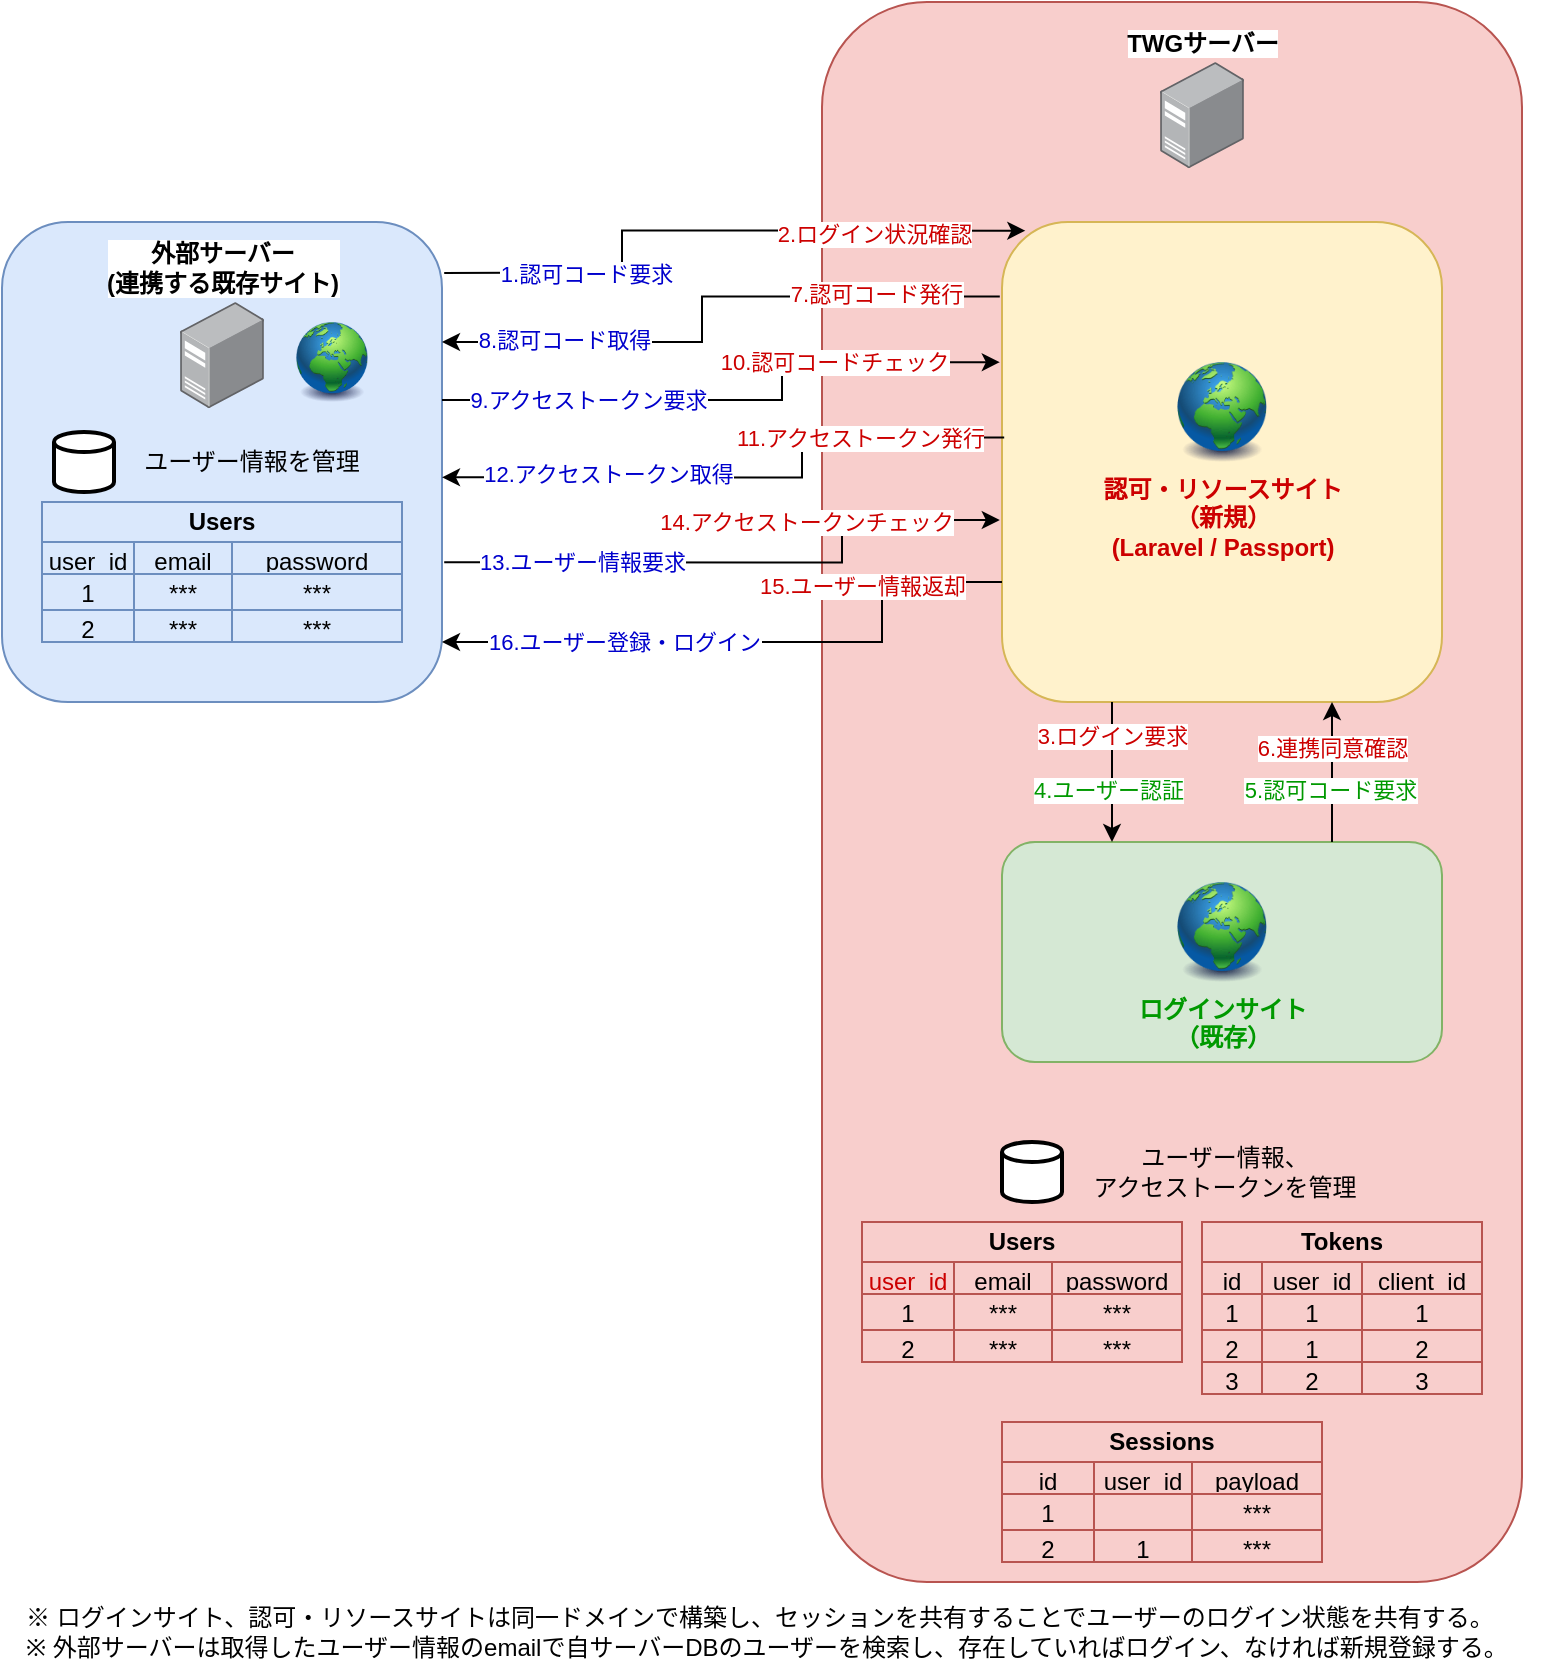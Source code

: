 <mxfile version="13.9.9" type="device"><diagram id="AtajZji_H-ze_EgIL12_" name="Page-1"><mxGraphModel dx="1673" dy="867" grid="1" gridSize="10" guides="1" tooltips="1" connect="1" arrows="1" fold="1" page="1" pageScale="1" pageWidth="827" pageHeight="1169" math="0" shadow="0"><root><mxCell id="0"/><mxCell id="1" parent="0"/><mxCell id="FHvl9XLUWSnK8Rh72yLa-183" value="" style="rounded=1;whiteSpace=wrap;html=1;labelBackgroundColor=none;fontSize=11;fillColor=#f8cecc;strokeColor=#b85450;" parent="1" vertex="1"><mxGeometry x="410" width="350" height="790" as="geometry"/></mxCell><mxCell id="fhlVzqpPCK5Ox--r4fCG-121" value="" style="group;perimeterSpacing=0;rounded=1;" parent="1" vertex="1" connectable="0"><mxGeometry x="20" y="130" width="200" height="250" as="geometry"/></mxCell><mxCell id="fhlVzqpPCK5Ox--r4fCG-122" value="" style="rounded=1;whiteSpace=wrap;html=1;fillColor=#dae8fc;strokeColor=#6c8ebf;" parent="fhlVzqpPCK5Ox--r4fCG-121" vertex="1"><mxGeometry x="-20" y="-20" width="220" height="240" as="geometry"/></mxCell><mxCell id="fhlVzqpPCK5Ox--r4fCG-123" value="外部サーバー&lt;br&gt;(連携する既存サイト)" style="points=[];aspect=fixed;html=1;align=center;shadow=0;dashed=0;image;image=img/lib/allied_telesis/computer_and_terminals/Server_Desktop.svg;labelPosition=center;verticalLabelPosition=top;verticalAlign=bottom;fontStyle=1" parent="fhlVzqpPCK5Ox--r4fCG-121" vertex="1"><mxGeometry x="69.05" y="20" width="41.902" height="53.115" as="geometry"/></mxCell><mxCell id="fhlVzqpPCK5Ox--r4fCG-124" value="" style="group" parent="fhlVzqpPCK5Ox--r4fCG-121" vertex="1" connectable="0"><mxGeometry y="80" width="180.0" height="126" as="geometry"/></mxCell><mxCell id="fhlVzqpPCK5Ox--r4fCG-125" value="Users" style="shape=table;html=1;whiteSpace=wrap;startSize=20;container=1;collapsible=0;childLayout=tableLayout;fontStyle=1;align=center;fillColor=#dae8fc;strokeColor=#6c8ebf;" parent="fhlVzqpPCK5Ox--r4fCG-124" vertex="1"><mxGeometry y="40" width="180.0" height="70" as="geometry"/></mxCell><mxCell id="fhlVzqpPCK5Ox--r4fCG-126" value="" style="shape=partialRectangle;html=1;whiteSpace=wrap;collapsible=0;dropTarget=0;pointerEvents=0;fillColor=none;top=0;left=0;bottom=0;right=0;points=[[0,0.5],[1,0.5]];portConstraint=eastwest;" parent="fhlVzqpPCK5Ox--r4fCG-125" vertex="1"><mxGeometry y="20" width="180.0" height="16" as="geometry"/></mxCell><mxCell id="fhlVzqpPCK5Ox--r4fCG-127" value="user_id" style="shape=partialRectangle;html=1;whiteSpace=wrap;connectable=0;fillColor=none;top=0;left=0;bottom=0;right=0;overflow=hidden;" parent="fhlVzqpPCK5Ox--r4fCG-126" vertex="1"><mxGeometry width="46" height="16" as="geometry"/></mxCell><mxCell id="fhlVzqpPCK5Ox--r4fCG-128" value="email" style="shape=partialRectangle;html=1;whiteSpace=wrap;connectable=0;fillColor=none;top=0;left=0;bottom=0;right=0;overflow=hidden;" parent="fhlVzqpPCK5Ox--r4fCG-126" vertex="1"><mxGeometry x="46" width="49" height="16" as="geometry"/></mxCell><mxCell id="fhlVzqpPCK5Ox--r4fCG-129" value="password" style="shape=partialRectangle;html=1;whiteSpace=wrap;connectable=0;fillColor=none;top=0;left=0;bottom=0;right=0;overflow=hidden;" parent="fhlVzqpPCK5Ox--r4fCG-126" vertex="1"><mxGeometry x="95" width="85" height="16" as="geometry"/></mxCell><mxCell id="fhlVzqpPCK5Ox--r4fCG-130" value="" style="shape=partialRectangle;html=1;whiteSpace=wrap;collapsible=0;dropTarget=0;pointerEvents=0;fillColor=none;top=0;left=0;bottom=0;right=0;points=[[0,0.5],[1,0.5]];portConstraint=eastwest;" parent="fhlVzqpPCK5Ox--r4fCG-125" vertex="1"><mxGeometry y="36" width="180.0" height="18" as="geometry"/></mxCell><mxCell id="fhlVzqpPCK5Ox--r4fCG-131" value="1" style="shape=partialRectangle;html=1;whiteSpace=wrap;connectable=0;fillColor=none;top=0;left=0;bottom=0;right=0;overflow=hidden;" parent="fhlVzqpPCK5Ox--r4fCG-130" vertex="1"><mxGeometry width="46" height="18" as="geometry"/></mxCell><mxCell id="fhlVzqpPCK5Ox--r4fCG-132" value="***" style="shape=partialRectangle;html=1;whiteSpace=wrap;connectable=0;fillColor=none;top=0;left=0;bottom=0;right=0;overflow=hidden;" parent="fhlVzqpPCK5Ox--r4fCG-130" vertex="1"><mxGeometry x="46" width="49" height="18" as="geometry"/></mxCell><mxCell id="fhlVzqpPCK5Ox--r4fCG-133" value="***" style="shape=partialRectangle;html=1;whiteSpace=wrap;connectable=0;fillColor=none;top=0;left=0;bottom=0;right=0;overflow=hidden;" parent="fhlVzqpPCK5Ox--r4fCG-130" vertex="1"><mxGeometry x="95" width="85" height="18" as="geometry"/></mxCell><mxCell id="fhlVzqpPCK5Ox--r4fCG-134" value="" style="shape=partialRectangle;html=1;whiteSpace=wrap;collapsible=0;dropTarget=0;pointerEvents=0;fillColor=none;top=0;left=0;bottom=0;right=0;points=[[0,0.5],[1,0.5]];portConstraint=eastwest;" parent="fhlVzqpPCK5Ox--r4fCG-125" vertex="1"><mxGeometry y="54" width="180.0" height="16" as="geometry"/></mxCell><mxCell id="fhlVzqpPCK5Ox--r4fCG-135" value="2" style="shape=partialRectangle;html=1;whiteSpace=wrap;connectable=0;fillColor=none;top=0;left=0;bottom=0;right=0;overflow=hidden;" parent="fhlVzqpPCK5Ox--r4fCG-134" vertex="1"><mxGeometry width="46" height="16" as="geometry"/></mxCell><mxCell id="fhlVzqpPCK5Ox--r4fCG-136" value="***" style="shape=partialRectangle;html=1;whiteSpace=wrap;connectable=0;fillColor=none;top=0;left=0;bottom=0;right=0;overflow=hidden;" parent="fhlVzqpPCK5Ox--r4fCG-134" vertex="1"><mxGeometry x="46" width="49" height="16" as="geometry"/></mxCell><mxCell id="fhlVzqpPCK5Ox--r4fCG-137" value="***" style="shape=partialRectangle;html=1;whiteSpace=wrap;connectable=0;fillColor=none;top=0;left=0;bottom=0;right=0;overflow=hidden;" parent="fhlVzqpPCK5Ox--r4fCG-134" vertex="1"><mxGeometry x="95" width="85" height="16" as="geometry"/></mxCell><mxCell id="fhlVzqpPCK5Ox--r4fCG-139" value="ユーザー情報を管理" style="text;html=1;strokeColor=none;fillColor=none;align=center;verticalAlign=middle;whiteSpace=wrap;rounded=0;" parent="fhlVzqpPCK5Ox--r4fCG-121" vertex="1"><mxGeometry x="40.0" y="90" width="130" height="20" as="geometry"/></mxCell><mxCell id="fhlVzqpPCK5Ox--r4fCG-138" value="" style="strokeWidth=2;html=1;shape=mxgraph.flowchart.database;whiteSpace=wrap;" parent="fhlVzqpPCK5Ox--r4fCG-121" vertex="1"><mxGeometry x="6" y="85" width="30.0" height="30" as="geometry"/></mxCell><mxCell id="FHvl9XLUWSnK8Rh72yLa-104" value="" style="image;html=1;image=img/lib/clip_art/general/Earth_globe_128x128.png;fontColor=#FF0000;" parent="fhlVzqpPCK5Ox--r4fCG-121" vertex="1"><mxGeometry x="120" y="30" width="50" height="40" as="geometry"/></mxCell><mxCell id="FHvl9XLUWSnK8Rh72yLa-2" value="TWGサーバー" style="points=[];aspect=fixed;html=1;align=center;shadow=0;dashed=0;image;image=img/lib/allied_telesis/computer_and_terminals/Server_Desktop.svg;labelPosition=center;verticalLabelPosition=top;verticalAlign=bottom;fontStyle=1" parent="1" vertex="1"><mxGeometry x="579.05" y="30" width="41.902" height="53.115" as="geometry"/></mxCell><mxCell id="fhlVzqpPCK5Ox--r4fCG-196" value="※ ログインサイト、認可・リソースサイトは同一ドメインで構築し、セッションを共有することでユーザーのログイン状態を共有する。&lt;br&gt;※ 外部サーバーは取得したユーザー情報のemailで自サーバーDBのユーザーを検索し、存在していればログイン、なければ新規登録する。" style="text;html=1;align=left;verticalAlign=middle;resizable=0;points=[];autosize=1;fontSize=12;labelPosition=center;verticalLabelPosition=middle;" parent="1" vertex="1"><mxGeometry x="10" y="800" width="760" height="30" as="geometry"/></mxCell><mxCell id="FHvl9XLUWSnK8Rh72yLa-151" value="" style="group" parent="1" vertex="1" connectable="0"><mxGeometry x="500" y="420" width="220" height="110" as="geometry"/></mxCell><mxCell id="FHvl9XLUWSnK8Rh72yLa-147" value="" style="rounded=1;whiteSpace=wrap;html=1;fillColor=#d5e8d4;strokeColor=#82b366;" parent="FHvl9XLUWSnK8Rh72yLa-151" vertex="1"><mxGeometry width="220" height="110" as="geometry"/></mxCell><mxCell id="FHvl9XLUWSnK8Rh72yLa-4" value="ログインサイト&lt;br&gt;（既存）" style="image;image=img/lib/clip_art/general/Earth_globe_128x128.png;html=1;labelPosition=center;verticalLabelPosition=bottom;align=center;verticalAlign=top;labelBackgroundColor=none;fontStyle=1;fontColor=#009900;" parent="FHvl9XLUWSnK8Rh72yLa-151" vertex="1"><mxGeometry x="77" y="20" width="66" height="50" as="geometry"/></mxCell><mxCell id="FHvl9XLUWSnK8Rh72yLa-152" value="" style="group" parent="1" vertex="1" connectable="0"><mxGeometry x="500" y="110" width="220" height="240" as="geometry"/></mxCell><mxCell id="FHvl9XLUWSnK8Rh72yLa-146" value="" style="rounded=1;whiteSpace=wrap;html=1;fillColor=#fff2cc;strokeColor=#d6b656;" parent="FHvl9XLUWSnK8Rh72yLa-152" vertex="1"><mxGeometry width="220" height="240" as="geometry"/></mxCell><mxCell id="FHvl9XLUWSnK8Rh72yLa-3" value="&lt;font color=&quot;#cc0000&quot;&gt;認可・リソースサイト&lt;br&gt;（新規）&lt;br&gt;(Laravel / Passport)&lt;/font&gt;" style="image;image=img/lib/clip_art/general/Earth_globe_128x128.png;html=1;labelPosition=center;verticalLabelPosition=bottom;align=center;verticalAlign=top;labelBackgroundColor=none;fontStyle=1;fontColor=#FF0000;" parent="FHvl9XLUWSnK8Rh72yLa-152" vertex="1"><mxGeometry x="77" y="70" width="66" height="50" as="geometry"/></mxCell><mxCell id="FHvl9XLUWSnK8Rh72yLa-156" style="edgeStyle=orthogonalEdgeStyle;rounded=0;orthogonalLoop=1;jettySize=auto;html=1;exitX=1.005;exitY=0.106;exitDx=0;exitDy=0;entryX=0.053;entryY=0.018;entryDx=0;entryDy=0;endArrow=classic;endFill=1;fontSize=11;fontColor=#0000CC;entryPerimeter=0;exitPerimeter=0;" parent="1" source="fhlVzqpPCK5Ox--r4fCG-122" target="FHvl9XLUWSnK8Rh72yLa-146" edge="1"><mxGeometry relative="1" as="geometry"><Array as="points"><mxPoint x="310" y="135"/><mxPoint x="310" y="114"/></Array></mxGeometry></mxCell><mxCell id="FHvl9XLUWSnK8Rh72yLa-157" value="1.認可コード要求" style="edgeLabel;html=1;align=center;verticalAlign=middle;resizable=0;points=[];fontSize=11;fontColor=#0000CC;" parent="FHvl9XLUWSnK8Rh72yLa-156" vertex="1" connectable="0"><mxGeometry x="-0.815" y="-2" relative="1" as="geometry"><mxPoint x="41.78" y="-2" as="offset"/></mxGeometry></mxCell><mxCell id="FHvl9XLUWSnK8Rh72yLa-159" value="2.ログイン状況確認" style="edgeLabel;html=1;align=center;verticalAlign=middle;resizable=0;points=[];fontSize=11;fontColor=#CC0000;" parent="FHvl9XLUWSnK8Rh72yLa-156" vertex="1" connectable="0"><mxGeometry x="0.639" y="-1" relative="1" as="geometry"><mxPoint x="-19.41" as="offset"/></mxGeometry></mxCell><mxCell id="FHvl9XLUWSnK8Rh72yLa-160" style="edgeStyle=orthogonalEdgeStyle;rounded=0;orthogonalLoop=1;jettySize=auto;html=1;exitX=0.25;exitY=1;exitDx=0;exitDy=0;entryX=0.25;entryY=0;entryDx=0;entryDy=0;endArrow=classic;endFill=1;fontSize=11;fontColor=#CC0000;" parent="1" source="FHvl9XLUWSnK8Rh72yLa-146" target="FHvl9XLUWSnK8Rh72yLa-147" edge="1"><mxGeometry relative="1" as="geometry"/></mxCell><mxCell id="FHvl9XLUWSnK8Rh72yLa-161" value="3.ログイン要求" style="edgeLabel;html=1;align=center;verticalAlign=middle;resizable=0;points=[];fontSize=11;fontColor=#CC0000;" parent="FHvl9XLUWSnK8Rh72yLa-160" vertex="1" connectable="0"><mxGeometry x="-0.773" relative="1" as="geometry"><mxPoint y="9.06" as="offset"/></mxGeometry></mxCell><mxCell id="FHvl9XLUWSnK8Rh72yLa-162" value="4.ユーザー認証" style="edgeLabel;html=1;align=center;verticalAlign=middle;resizable=0;points=[];fontSize=11;fontColor=#009900;" parent="FHvl9XLUWSnK8Rh72yLa-160" vertex="1" connectable="0"><mxGeometry x="0.254" y="-2" relative="1" as="geometry"><mxPoint as="offset"/></mxGeometry></mxCell><mxCell id="FHvl9XLUWSnK8Rh72yLa-163" style="edgeStyle=orthogonalEdgeStyle;rounded=0;orthogonalLoop=1;jettySize=auto;html=1;exitX=0.75;exitY=0;exitDx=0;exitDy=0;entryX=0.75;entryY=1;entryDx=0;entryDy=0;endArrow=classic;endFill=1;fontSize=11;fontColor=#009900;" parent="1" source="FHvl9XLUWSnK8Rh72yLa-147" target="FHvl9XLUWSnK8Rh72yLa-146" edge="1"><mxGeometry relative="1" as="geometry"/></mxCell><mxCell id="FHvl9XLUWSnK8Rh72yLa-164" value="5.認可コード要求" style="edgeLabel;html=1;align=center;verticalAlign=middle;resizable=0;points=[];fontSize=11;fontColor=#009900;" parent="FHvl9XLUWSnK8Rh72yLa-163" vertex="1" connectable="0"><mxGeometry x="-0.261" y="1" relative="1" as="geometry"><mxPoint as="offset"/></mxGeometry></mxCell><mxCell id="FHvl9XLUWSnK8Rh72yLa-165" value="6.連携同意確認" style="edgeLabel;html=1;align=center;verticalAlign=middle;resizable=0;points=[];fontSize=11;fontColor=#CC0000;" parent="FHvl9XLUWSnK8Rh72yLa-163" vertex="1" connectable="0"><mxGeometry x="0.706" relative="1" as="geometry"><mxPoint y="12.06" as="offset"/></mxGeometry></mxCell><mxCell id="FHvl9XLUWSnK8Rh72yLa-166" style="edgeStyle=orthogonalEdgeStyle;rounded=0;orthogonalLoop=1;jettySize=auto;html=1;exitX=-0.005;exitY=0.155;exitDx=0;exitDy=0;entryX=1;entryY=0.25;entryDx=0;entryDy=0;endArrow=classic;endFill=1;fontSize=11;fontColor=#CC0000;exitPerimeter=0;" parent="1" source="FHvl9XLUWSnK8Rh72yLa-146" target="fhlVzqpPCK5Ox--r4fCG-122" edge="1"><mxGeometry relative="1" as="geometry"><Array as="points"><mxPoint x="350" y="147"/><mxPoint x="350" y="170"/></Array></mxGeometry></mxCell><mxCell id="FHvl9XLUWSnK8Rh72yLa-167" value="7.認可コード発行" style="edgeLabel;html=1;align=center;verticalAlign=middle;resizable=0;points=[];fontSize=11;fontColor=#CC0000;" parent="FHvl9XLUWSnK8Rh72yLa-166" vertex="1" connectable="0"><mxGeometry x="-0.785" y="-1" relative="1" as="geometry"><mxPoint x="-29.49" as="offset"/></mxGeometry></mxCell><mxCell id="FHvl9XLUWSnK8Rh72yLa-169" value="8.認可コード取得" style="edgeLabel;html=1;align=center;verticalAlign=middle;resizable=0;points=[];fontSize=11;fontColor=#0000CC;" parent="FHvl9XLUWSnK8Rh72yLa-166" vertex="1" connectable="0"><mxGeometry x="0.703" y="-1" relative="1" as="geometry"><mxPoint x="16.39" as="offset"/></mxGeometry></mxCell><mxCell id="FHvl9XLUWSnK8Rh72yLa-168" style="edgeStyle=orthogonalEdgeStyle;rounded=0;orthogonalLoop=1;jettySize=auto;html=1;exitX=1;exitY=0.371;exitDx=0;exitDy=0;entryX=-0.005;entryY=0.292;entryDx=0;entryDy=0;endArrow=classic;endFill=1;fontSize=11;fontColor=#CC0000;exitPerimeter=0;entryPerimeter=0;" parent="1" source="fhlVzqpPCK5Ox--r4fCG-122" target="FHvl9XLUWSnK8Rh72yLa-146" edge="1"><mxGeometry relative="1" as="geometry"><Array as="points"><mxPoint x="390" y="199"/><mxPoint x="390" y="180"/></Array></mxGeometry></mxCell><mxCell id="FHvl9XLUWSnK8Rh72yLa-170" value="9.アクセストークン要求" style="edgeLabel;html=1;align=center;verticalAlign=middle;resizable=0;points=[];fontSize=11;fontColor=#0000CC;" parent="FHvl9XLUWSnK8Rh72yLa-168" vertex="1" connectable="0"><mxGeometry x="-0.731" y="-1" relative="1" as="geometry"><mxPoint x="32.35" y="-1" as="offset"/></mxGeometry></mxCell><mxCell id="FHvl9XLUWSnK8Rh72yLa-171" value="10.認可コードチェック" style="edgeLabel;html=1;align=center;verticalAlign=middle;resizable=0;points=[];fontSize=11;fontColor=#CC0000;" parent="FHvl9XLUWSnK8Rh72yLa-168" vertex="1" connectable="0"><mxGeometry x="0.647" y="-1" relative="1" as="geometry"><mxPoint x="-30.59" y="-1" as="offset"/></mxGeometry></mxCell><mxCell id="FHvl9XLUWSnK8Rh72yLa-172" style="edgeStyle=orthogonalEdgeStyle;rounded=0;orthogonalLoop=1;jettySize=auto;html=1;entryX=1;entryY=0.532;entryDx=0;entryDy=0;endArrow=classic;endFill=1;fontSize=11;fontColor=#CC0000;exitX=0.005;exitY=0.449;exitDx=0;exitDy=0;exitPerimeter=0;entryPerimeter=0;" parent="1" source="FHvl9XLUWSnK8Rh72yLa-146" target="fhlVzqpPCK5Ox--r4fCG-122" edge="1"><mxGeometry relative="1" as="geometry"><mxPoint x="500" y="230" as="sourcePoint"/><Array as="points"><mxPoint x="400" y="218"/><mxPoint x="400" y="238"/></Array></mxGeometry></mxCell><mxCell id="FHvl9XLUWSnK8Rh72yLa-173" value="11.アクセストークン発行" style="edgeLabel;html=1;align=center;verticalAlign=middle;resizable=0;points=[];fontSize=11;fontColor=#CC0000;" parent="FHvl9XLUWSnK8Rh72yLa-172" vertex="1" connectable="0"><mxGeometry x="-0.748" relative="1" as="geometry"><mxPoint x="-34.71" as="offset"/></mxGeometry></mxCell><mxCell id="FHvl9XLUWSnK8Rh72yLa-174" value="12.アクセストークン取得" style="edgeLabel;html=1;align=center;verticalAlign=middle;resizable=0;points=[];fontSize=11;fontColor=#0000CC;" parent="FHvl9XLUWSnK8Rh72yLa-172" vertex="1" connectable="0"><mxGeometry x="0.781" y="-2" relative="1" as="geometry"><mxPoint x="49.41" as="offset"/></mxGeometry></mxCell><mxCell id="FHvl9XLUWSnK8Rh72yLa-176" style="edgeStyle=orthogonalEdgeStyle;rounded=0;orthogonalLoop=1;jettySize=auto;html=1;exitX=1.005;exitY=0.709;exitDx=0;exitDy=0;entryX=-0.005;entryY=0.621;entryDx=0;entryDy=0;entryPerimeter=0;endArrow=classic;endFill=1;fontSize=11;fontColor=#CC0000;exitPerimeter=0;" parent="1" source="fhlVzqpPCK5Ox--r4fCG-122" target="FHvl9XLUWSnK8Rh72yLa-146" edge="1"><mxGeometry relative="1" as="geometry"><Array as="points"><mxPoint x="420" y="280"/><mxPoint x="420" y="259"/></Array></mxGeometry></mxCell><mxCell id="FHvl9XLUWSnK8Rh72yLa-177" value="13.ユーザー情報要求" style="edgeLabel;html=1;align=center;verticalAlign=middle;resizable=0;points=[];fontSize=11;fontColor=#0000CC;" parent="FHvl9XLUWSnK8Rh72yLa-176" vertex="1" connectable="0"><mxGeometry x="-0.725" y="2" relative="1" as="geometry"><mxPoint x="27.65" y="2" as="offset"/></mxGeometry></mxCell><mxCell id="FHvl9XLUWSnK8Rh72yLa-178" value="14.アクセストークンチェック" style="edgeLabel;html=1;align=center;verticalAlign=middle;resizable=0;points=[];fontSize=11;fontColor=#CC0000;" parent="FHvl9XLUWSnK8Rh72yLa-176" vertex="1" connectable="0"><mxGeometry x="0.625" y="-1" relative="1" as="geometry"><mxPoint x="-41.53" as="offset"/></mxGeometry></mxCell><mxCell id="FHvl9XLUWSnK8Rh72yLa-179" style="edgeStyle=orthogonalEdgeStyle;rounded=0;orthogonalLoop=1;jettySize=auto;html=1;exitX=0;exitY=0.75;exitDx=0;exitDy=0;entryX=1;entryY=0.875;entryDx=0;entryDy=0;entryPerimeter=0;endArrow=classic;endFill=1;fontSize=11;fontColor=#CC0000;" parent="1" source="FHvl9XLUWSnK8Rh72yLa-146" target="fhlVzqpPCK5Ox--r4fCG-122" edge="1"><mxGeometry relative="1" as="geometry"><Array as="points"><mxPoint x="440" y="290"/><mxPoint x="440" y="320"/></Array></mxGeometry></mxCell><mxCell id="FHvl9XLUWSnK8Rh72yLa-180" value="16.ユーザー登録・ログイン" style="edgeLabel;html=1;align=center;verticalAlign=middle;resizable=0;points=[];fontSize=11;fontColor=#0000CC;" parent="FHvl9XLUWSnK8Rh72yLa-179" vertex="1" connectable="0"><mxGeometry x="0.795" relative="1" as="geometry"><mxPoint x="58.82" as="offset"/></mxGeometry></mxCell><mxCell id="FHvl9XLUWSnK8Rh72yLa-181" value="15.ユーザー情報返却" style="edgeLabel;html=1;align=center;verticalAlign=middle;resizable=0;points=[];fontSize=11;fontColor=#CC0000;" parent="FHvl9XLUWSnK8Rh72yLa-179" vertex="1" connectable="0"><mxGeometry x="-0.742" y="2" relative="1" as="geometry"><mxPoint x="-30" as="offset"/></mxGeometry></mxCell><mxCell id="FHvl9XLUWSnK8Rh72yLa-42" value="Tokens" style="shape=table;html=1;whiteSpace=wrap;startSize=20;container=1;collapsible=0;childLayout=tableLayout;fontStyle=1;align=center;fillColor=#f8cecc;strokeColor=#b85450;" parent="1" vertex="1"><mxGeometry x="600" y="610" width="140.0" height="86" as="geometry"/></mxCell><mxCell id="FHvl9XLUWSnK8Rh72yLa-43" value="" style="shape=partialRectangle;html=1;whiteSpace=wrap;collapsible=0;dropTarget=0;pointerEvents=0;fillColor=none;top=0;left=0;bottom=0;right=0;points=[[0,0.5],[1,0.5]];portConstraint=eastwest;" parent="FHvl9XLUWSnK8Rh72yLa-42" vertex="1"><mxGeometry y="20" width="140.0" height="16" as="geometry"/></mxCell><mxCell id="FHvl9XLUWSnK8Rh72yLa-44" value="id" style="shape=partialRectangle;html=1;whiteSpace=wrap;connectable=0;fillColor=none;top=0;left=0;bottom=0;right=0;overflow=hidden;" parent="FHvl9XLUWSnK8Rh72yLa-43" vertex="1"><mxGeometry width="30" height="16" as="geometry"/></mxCell><mxCell id="FHvl9XLUWSnK8Rh72yLa-45" value="user_id" style="shape=partialRectangle;html=1;whiteSpace=wrap;connectable=0;fillColor=none;top=0;left=0;bottom=0;right=0;overflow=hidden;" parent="FHvl9XLUWSnK8Rh72yLa-43" vertex="1"><mxGeometry x="30" width="50" height="16" as="geometry"/></mxCell><mxCell id="FHvl9XLUWSnK8Rh72yLa-46" value="client_id" style="shape=partialRectangle;html=1;whiteSpace=wrap;connectable=0;fillColor=none;top=0;left=0;bottom=0;right=0;overflow=hidden;" parent="FHvl9XLUWSnK8Rh72yLa-43" vertex="1"><mxGeometry x="80" width="60" height="16" as="geometry"/></mxCell><mxCell id="FHvl9XLUWSnK8Rh72yLa-47" value="" style="shape=partialRectangle;html=1;whiteSpace=wrap;collapsible=0;dropTarget=0;pointerEvents=0;fillColor=none;top=0;left=0;bottom=0;right=0;points=[[0,0.5],[1,0.5]];portConstraint=eastwest;" parent="FHvl9XLUWSnK8Rh72yLa-42" vertex="1"><mxGeometry y="36" width="140.0" height="18" as="geometry"/></mxCell><mxCell id="FHvl9XLUWSnK8Rh72yLa-48" value="1" style="shape=partialRectangle;html=1;whiteSpace=wrap;connectable=0;fillColor=none;top=0;left=0;bottom=0;right=0;overflow=hidden;" parent="FHvl9XLUWSnK8Rh72yLa-47" vertex="1"><mxGeometry width="30" height="18" as="geometry"/></mxCell><mxCell id="FHvl9XLUWSnK8Rh72yLa-49" value="1" style="shape=partialRectangle;html=1;whiteSpace=wrap;connectable=0;fillColor=none;top=0;left=0;bottom=0;right=0;overflow=hidden;" parent="FHvl9XLUWSnK8Rh72yLa-47" vertex="1"><mxGeometry x="30" width="50" height="18" as="geometry"/></mxCell><mxCell id="FHvl9XLUWSnK8Rh72yLa-50" value="1" style="shape=partialRectangle;html=1;whiteSpace=wrap;connectable=0;fillColor=none;top=0;left=0;bottom=0;right=0;overflow=hidden;" parent="FHvl9XLUWSnK8Rh72yLa-47" vertex="1"><mxGeometry x="80" width="60" height="18" as="geometry"/></mxCell><mxCell id="FHvl9XLUWSnK8Rh72yLa-51" value="" style="shape=partialRectangle;html=1;whiteSpace=wrap;collapsible=0;dropTarget=0;pointerEvents=0;fillColor=none;top=0;left=0;bottom=0;right=0;points=[[0,0.5],[1,0.5]];portConstraint=eastwest;" parent="FHvl9XLUWSnK8Rh72yLa-42" vertex="1"><mxGeometry y="54" width="140.0" height="16" as="geometry"/></mxCell><mxCell id="FHvl9XLUWSnK8Rh72yLa-52" value="2" style="shape=partialRectangle;html=1;whiteSpace=wrap;connectable=0;fillColor=none;top=0;left=0;bottom=0;right=0;overflow=hidden;" parent="FHvl9XLUWSnK8Rh72yLa-51" vertex="1"><mxGeometry width="30" height="16" as="geometry"/></mxCell><mxCell id="FHvl9XLUWSnK8Rh72yLa-53" value="1" style="shape=partialRectangle;html=1;whiteSpace=wrap;connectable=0;fillColor=none;top=0;left=0;bottom=0;right=0;overflow=hidden;" parent="FHvl9XLUWSnK8Rh72yLa-51" vertex="1"><mxGeometry x="30" width="50" height="16" as="geometry"/></mxCell><mxCell id="FHvl9XLUWSnK8Rh72yLa-54" value="2" style="shape=partialRectangle;html=1;whiteSpace=wrap;connectable=0;fillColor=none;top=0;left=0;bottom=0;right=0;overflow=hidden;" parent="FHvl9XLUWSnK8Rh72yLa-51" vertex="1"><mxGeometry x="80" width="60" height="16" as="geometry"/></mxCell><mxCell id="FHvl9XLUWSnK8Rh72yLa-55" style="shape=partialRectangle;html=1;whiteSpace=wrap;collapsible=0;dropTarget=0;pointerEvents=0;fillColor=none;top=0;left=0;bottom=0;right=0;points=[[0,0.5],[1,0.5]];portConstraint=eastwest;" parent="FHvl9XLUWSnK8Rh72yLa-42" vertex="1"><mxGeometry y="70" width="140.0" height="16" as="geometry"/></mxCell><mxCell id="FHvl9XLUWSnK8Rh72yLa-56" value="3" style="shape=partialRectangle;html=1;whiteSpace=wrap;connectable=0;fillColor=none;top=0;left=0;bottom=0;right=0;overflow=hidden;" parent="FHvl9XLUWSnK8Rh72yLa-55" vertex="1"><mxGeometry width="30" height="16" as="geometry"/></mxCell><mxCell id="FHvl9XLUWSnK8Rh72yLa-57" value="2" style="shape=partialRectangle;html=1;whiteSpace=wrap;connectable=0;fillColor=none;top=0;left=0;bottom=0;right=0;overflow=hidden;" parent="FHvl9XLUWSnK8Rh72yLa-55" vertex="1"><mxGeometry x="30" width="50" height="16" as="geometry"/></mxCell><mxCell id="FHvl9XLUWSnK8Rh72yLa-58" value="3" style="shape=partialRectangle;html=1;whiteSpace=wrap;connectable=0;fillColor=none;top=0;left=0;bottom=0;right=0;overflow=hidden;" parent="FHvl9XLUWSnK8Rh72yLa-55" vertex="1"><mxGeometry x="80" width="60" height="16" as="geometry"/></mxCell><mxCell id="FHvl9XLUWSnK8Rh72yLa-29" value="Users" style="shape=table;html=1;whiteSpace=wrap;startSize=20;container=1;collapsible=0;childLayout=tableLayout;fontStyle=1;align=center;fillColor=#f8cecc;strokeColor=#b85450;" parent="1" vertex="1"><mxGeometry x="430" y="610" width="160.0" height="70" as="geometry"/></mxCell><mxCell id="FHvl9XLUWSnK8Rh72yLa-30" value="" style="shape=partialRectangle;html=1;whiteSpace=wrap;collapsible=0;dropTarget=0;pointerEvents=0;fillColor=none;top=0;left=0;bottom=0;right=0;points=[[0,0.5],[1,0.5]];portConstraint=eastwest;" parent="FHvl9XLUWSnK8Rh72yLa-29" vertex="1"><mxGeometry y="20" width="160.0" height="16" as="geometry"/></mxCell><mxCell id="FHvl9XLUWSnK8Rh72yLa-31" value="user_id" style="shape=partialRectangle;html=1;whiteSpace=wrap;connectable=0;fillColor=none;top=0;left=0;bottom=0;right=0;overflow=hidden;fontColor=#CC0000;" parent="FHvl9XLUWSnK8Rh72yLa-30" vertex="1"><mxGeometry width="46" height="16" as="geometry"/></mxCell><mxCell id="FHvl9XLUWSnK8Rh72yLa-32" value="email" style="shape=partialRectangle;html=1;whiteSpace=wrap;connectable=0;fillColor=none;top=0;left=0;bottom=0;right=0;overflow=hidden;" parent="FHvl9XLUWSnK8Rh72yLa-30" vertex="1"><mxGeometry x="46" width="49" height="16" as="geometry"/></mxCell><mxCell id="FHvl9XLUWSnK8Rh72yLa-33" value="password" style="shape=partialRectangle;html=1;whiteSpace=wrap;connectable=0;fillColor=none;top=0;left=0;bottom=0;right=0;overflow=hidden;" parent="FHvl9XLUWSnK8Rh72yLa-30" vertex="1"><mxGeometry x="95" width="65" height="16" as="geometry"/></mxCell><mxCell id="FHvl9XLUWSnK8Rh72yLa-34" value="" style="shape=partialRectangle;html=1;whiteSpace=wrap;collapsible=0;dropTarget=0;pointerEvents=0;fillColor=none;top=0;left=0;bottom=0;right=0;points=[[0,0.5],[1,0.5]];portConstraint=eastwest;" parent="FHvl9XLUWSnK8Rh72yLa-29" vertex="1"><mxGeometry y="36" width="160.0" height="18" as="geometry"/></mxCell><mxCell id="FHvl9XLUWSnK8Rh72yLa-35" value="1" style="shape=partialRectangle;html=1;whiteSpace=wrap;connectable=0;fillColor=none;top=0;left=0;bottom=0;right=0;overflow=hidden;" parent="FHvl9XLUWSnK8Rh72yLa-34" vertex="1"><mxGeometry width="46" height="18" as="geometry"/></mxCell><mxCell id="FHvl9XLUWSnK8Rh72yLa-36" value="***" style="shape=partialRectangle;html=1;whiteSpace=wrap;connectable=0;fillColor=none;top=0;left=0;bottom=0;right=0;overflow=hidden;" parent="FHvl9XLUWSnK8Rh72yLa-34" vertex="1"><mxGeometry x="46" width="49" height="18" as="geometry"/></mxCell><mxCell id="FHvl9XLUWSnK8Rh72yLa-37" value="***" style="shape=partialRectangle;html=1;whiteSpace=wrap;connectable=0;fillColor=none;top=0;left=0;bottom=0;right=0;overflow=hidden;" parent="FHvl9XLUWSnK8Rh72yLa-34" vertex="1"><mxGeometry x="95" width="65" height="18" as="geometry"/></mxCell><mxCell id="FHvl9XLUWSnK8Rh72yLa-38" value="" style="shape=partialRectangle;html=1;whiteSpace=wrap;collapsible=0;dropTarget=0;pointerEvents=0;fillColor=none;top=0;left=0;bottom=0;right=0;points=[[0,0.5],[1,0.5]];portConstraint=eastwest;" parent="FHvl9XLUWSnK8Rh72yLa-29" vertex="1"><mxGeometry y="54" width="160.0" height="16" as="geometry"/></mxCell><mxCell id="FHvl9XLUWSnK8Rh72yLa-39" value="2" style="shape=partialRectangle;html=1;whiteSpace=wrap;connectable=0;fillColor=none;top=0;left=0;bottom=0;right=0;overflow=hidden;" parent="FHvl9XLUWSnK8Rh72yLa-38" vertex="1"><mxGeometry width="46" height="16" as="geometry"/></mxCell><mxCell id="FHvl9XLUWSnK8Rh72yLa-40" value="***" style="shape=partialRectangle;html=1;whiteSpace=wrap;connectable=0;fillColor=none;top=0;left=0;bottom=0;right=0;overflow=hidden;" parent="FHvl9XLUWSnK8Rh72yLa-38" vertex="1"><mxGeometry x="46" width="49" height="16" as="geometry"/></mxCell><mxCell id="FHvl9XLUWSnK8Rh72yLa-41" value="***" style="shape=partialRectangle;html=1;whiteSpace=wrap;connectable=0;fillColor=none;top=0;left=0;bottom=0;right=0;overflow=hidden;" parent="FHvl9XLUWSnK8Rh72yLa-38" vertex="1"><mxGeometry x="95" width="65" height="16" as="geometry"/></mxCell><mxCell id="FHvl9XLUWSnK8Rh72yLa-154" value="" style="group" parent="1" vertex="1" connectable="0"><mxGeometry x="500" y="570" width="213" height="30" as="geometry"/></mxCell><mxCell id="FHvl9XLUWSnK8Rh72yLa-27" value="" style="strokeWidth=2;html=1;shape=mxgraph.flowchart.database;whiteSpace=wrap;" parent="FHvl9XLUWSnK8Rh72yLa-154" vertex="1"><mxGeometry width="30.0" height="30" as="geometry"/></mxCell><mxCell id="FHvl9XLUWSnK8Rh72yLa-28" value="ユーザー情報、&lt;br&gt;アクセストークンを管理" style="text;html=1;strokeColor=none;fillColor=none;align=center;verticalAlign=middle;whiteSpace=wrap;rounded=0;" parent="FHvl9XLUWSnK8Rh72yLa-154" vertex="1"><mxGeometry x="10" y="5" width="203" height="20" as="geometry"/></mxCell><mxCell id="JJjebqTsjBogzRLMKN9l-1" value="Sessions" style="shape=table;html=1;whiteSpace=wrap;startSize=20;container=1;collapsible=0;childLayout=tableLayout;fontStyle=1;align=center;fillColor=#f8cecc;strokeColor=#b85450;" vertex="1" parent="1"><mxGeometry x="500" y="710" width="160.0" height="70" as="geometry"/></mxCell><mxCell id="JJjebqTsjBogzRLMKN9l-2" value="" style="shape=partialRectangle;html=1;whiteSpace=wrap;collapsible=0;dropTarget=0;pointerEvents=0;fillColor=none;top=0;left=0;bottom=0;right=0;points=[[0,0.5],[1,0.5]];portConstraint=eastwest;" vertex="1" parent="JJjebqTsjBogzRLMKN9l-1"><mxGeometry y="20" width="160.0" height="16" as="geometry"/></mxCell><mxCell id="JJjebqTsjBogzRLMKN9l-3" value="id" style="shape=partialRectangle;html=1;whiteSpace=wrap;connectable=0;fillColor=none;top=0;left=0;bottom=0;right=0;overflow=hidden;" vertex="1" parent="JJjebqTsjBogzRLMKN9l-2"><mxGeometry width="46" height="16" as="geometry"/></mxCell><mxCell id="JJjebqTsjBogzRLMKN9l-4" value="user_id" style="shape=partialRectangle;html=1;whiteSpace=wrap;connectable=0;fillColor=none;top=0;left=0;bottom=0;right=0;overflow=hidden;" vertex="1" parent="JJjebqTsjBogzRLMKN9l-2"><mxGeometry x="46" width="49" height="16" as="geometry"/></mxCell><mxCell id="JJjebqTsjBogzRLMKN9l-5" value="payload" style="shape=partialRectangle;html=1;whiteSpace=wrap;connectable=0;fillColor=none;top=0;left=0;bottom=0;right=0;overflow=hidden;" vertex="1" parent="JJjebqTsjBogzRLMKN9l-2"><mxGeometry x="95" width="65" height="16" as="geometry"/></mxCell><mxCell id="JJjebqTsjBogzRLMKN9l-6" value="" style="shape=partialRectangle;html=1;whiteSpace=wrap;collapsible=0;dropTarget=0;pointerEvents=0;fillColor=none;top=0;left=0;bottom=0;right=0;points=[[0,0.5],[1,0.5]];portConstraint=eastwest;" vertex="1" parent="JJjebqTsjBogzRLMKN9l-1"><mxGeometry y="36" width="160.0" height="18" as="geometry"/></mxCell><mxCell id="JJjebqTsjBogzRLMKN9l-7" value="1" style="shape=partialRectangle;html=1;whiteSpace=wrap;connectable=0;fillColor=none;top=0;left=0;bottom=0;right=0;overflow=hidden;" vertex="1" parent="JJjebqTsjBogzRLMKN9l-6"><mxGeometry width="46" height="18" as="geometry"/></mxCell><mxCell id="JJjebqTsjBogzRLMKN9l-8" value="" style="shape=partialRectangle;html=1;whiteSpace=wrap;connectable=0;fillColor=none;top=0;left=0;bottom=0;right=0;overflow=hidden;" vertex="1" parent="JJjebqTsjBogzRLMKN9l-6"><mxGeometry x="46" width="49" height="18" as="geometry"/></mxCell><mxCell id="JJjebqTsjBogzRLMKN9l-9" value="***" style="shape=partialRectangle;html=1;whiteSpace=wrap;connectable=0;fillColor=none;top=0;left=0;bottom=0;right=0;overflow=hidden;" vertex="1" parent="JJjebqTsjBogzRLMKN9l-6"><mxGeometry x="95" width="65" height="18" as="geometry"/></mxCell><mxCell id="JJjebqTsjBogzRLMKN9l-10" value="" style="shape=partialRectangle;html=1;whiteSpace=wrap;collapsible=0;dropTarget=0;pointerEvents=0;fillColor=none;top=0;left=0;bottom=0;right=0;points=[[0,0.5],[1,0.5]];portConstraint=eastwest;" vertex="1" parent="JJjebqTsjBogzRLMKN9l-1"><mxGeometry y="54" width="160.0" height="16" as="geometry"/></mxCell><mxCell id="JJjebqTsjBogzRLMKN9l-11" value="2" style="shape=partialRectangle;html=1;whiteSpace=wrap;connectable=0;fillColor=none;top=0;left=0;bottom=0;right=0;overflow=hidden;" vertex="1" parent="JJjebqTsjBogzRLMKN9l-10"><mxGeometry width="46" height="16" as="geometry"/></mxCell><mxCell id="JJjebqTsjBogzRLMKN9l-12" value="1" style="shape=partialRectangle;html=1;whiteSpace=wrap;connectable=0;fillColor=none;top=0;left=0;bottom=0;right=0;overflow=hidden;" vertex="1" parent="JJjebqTsjBogzRLMKN9l-10"><mxGeometry x="46" width="49" height="16" as="geometry"/></mxCell><mxCell id="JJjebqTsjBogzRLMKN9l-13" value="***" style="shape=partialRectangle;html=1;whiteSpace=wrap;connectable=0;fillColor=none;top=0;left=0;bottom=0;right=0;overflow=hidden;" vertex="1" parent="JJjebqTsjBogzRLMKN9l-10"><mxGeometry x="95" width="65" height="16" as="geometry"/></mxCell></root></mxGraphModel></diagram></mxfile>